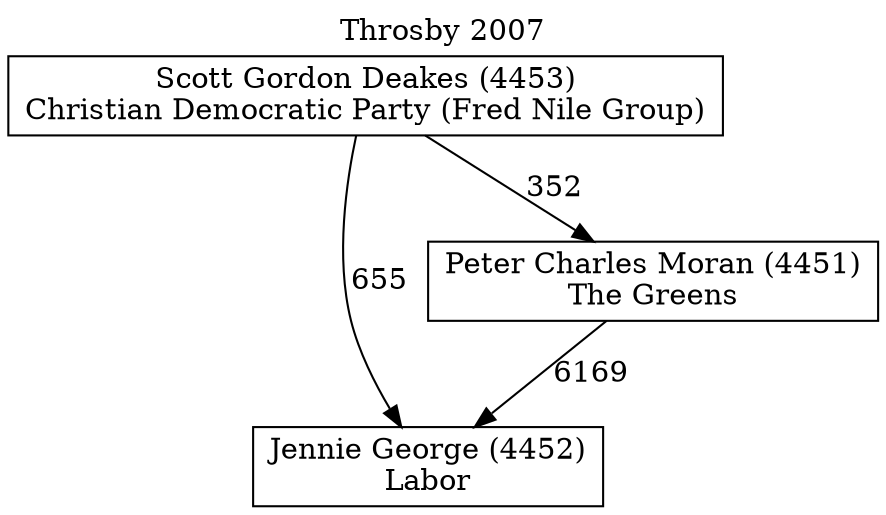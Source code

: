 // House preference flow
digraph "Jennie George (4452)_Throsby_2007" {
	graph [label="Throsby 2007" labelloc=t mclimit=10]
	node [shape=box]
	"Jennie George (4452)" [label="Jennie George (4452)
Labor"]
	"Peter Charles Moran (4451)" [label="Peter Charles Moran (4451)
The Greens"]
	"Scott Gordon Deakes (4453)" [label="Scott Gordon Deakes (4453)
Christian Democratic Party (Fred Nile Group)"]
	"Peter Charles Moran (4451)" -> "Jennie George (4452)" [label=6169]
	"Scott Gordon Deakes (4453)" -> "Peter Charles Moran (4451)" [label=352]
	"Scott Gordon Deakes (4453)" -> "Jennie George (4452)" [label=655]
}
